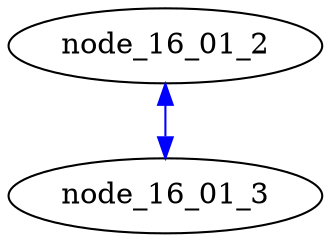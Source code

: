 strict digraph graph_16_01
{
	subgraph subgraph_16_01_1
	{
		node_16_01_2 -> node_16_01_3
		[
			color = blue
			dir   = "both",
		]
	}
}
